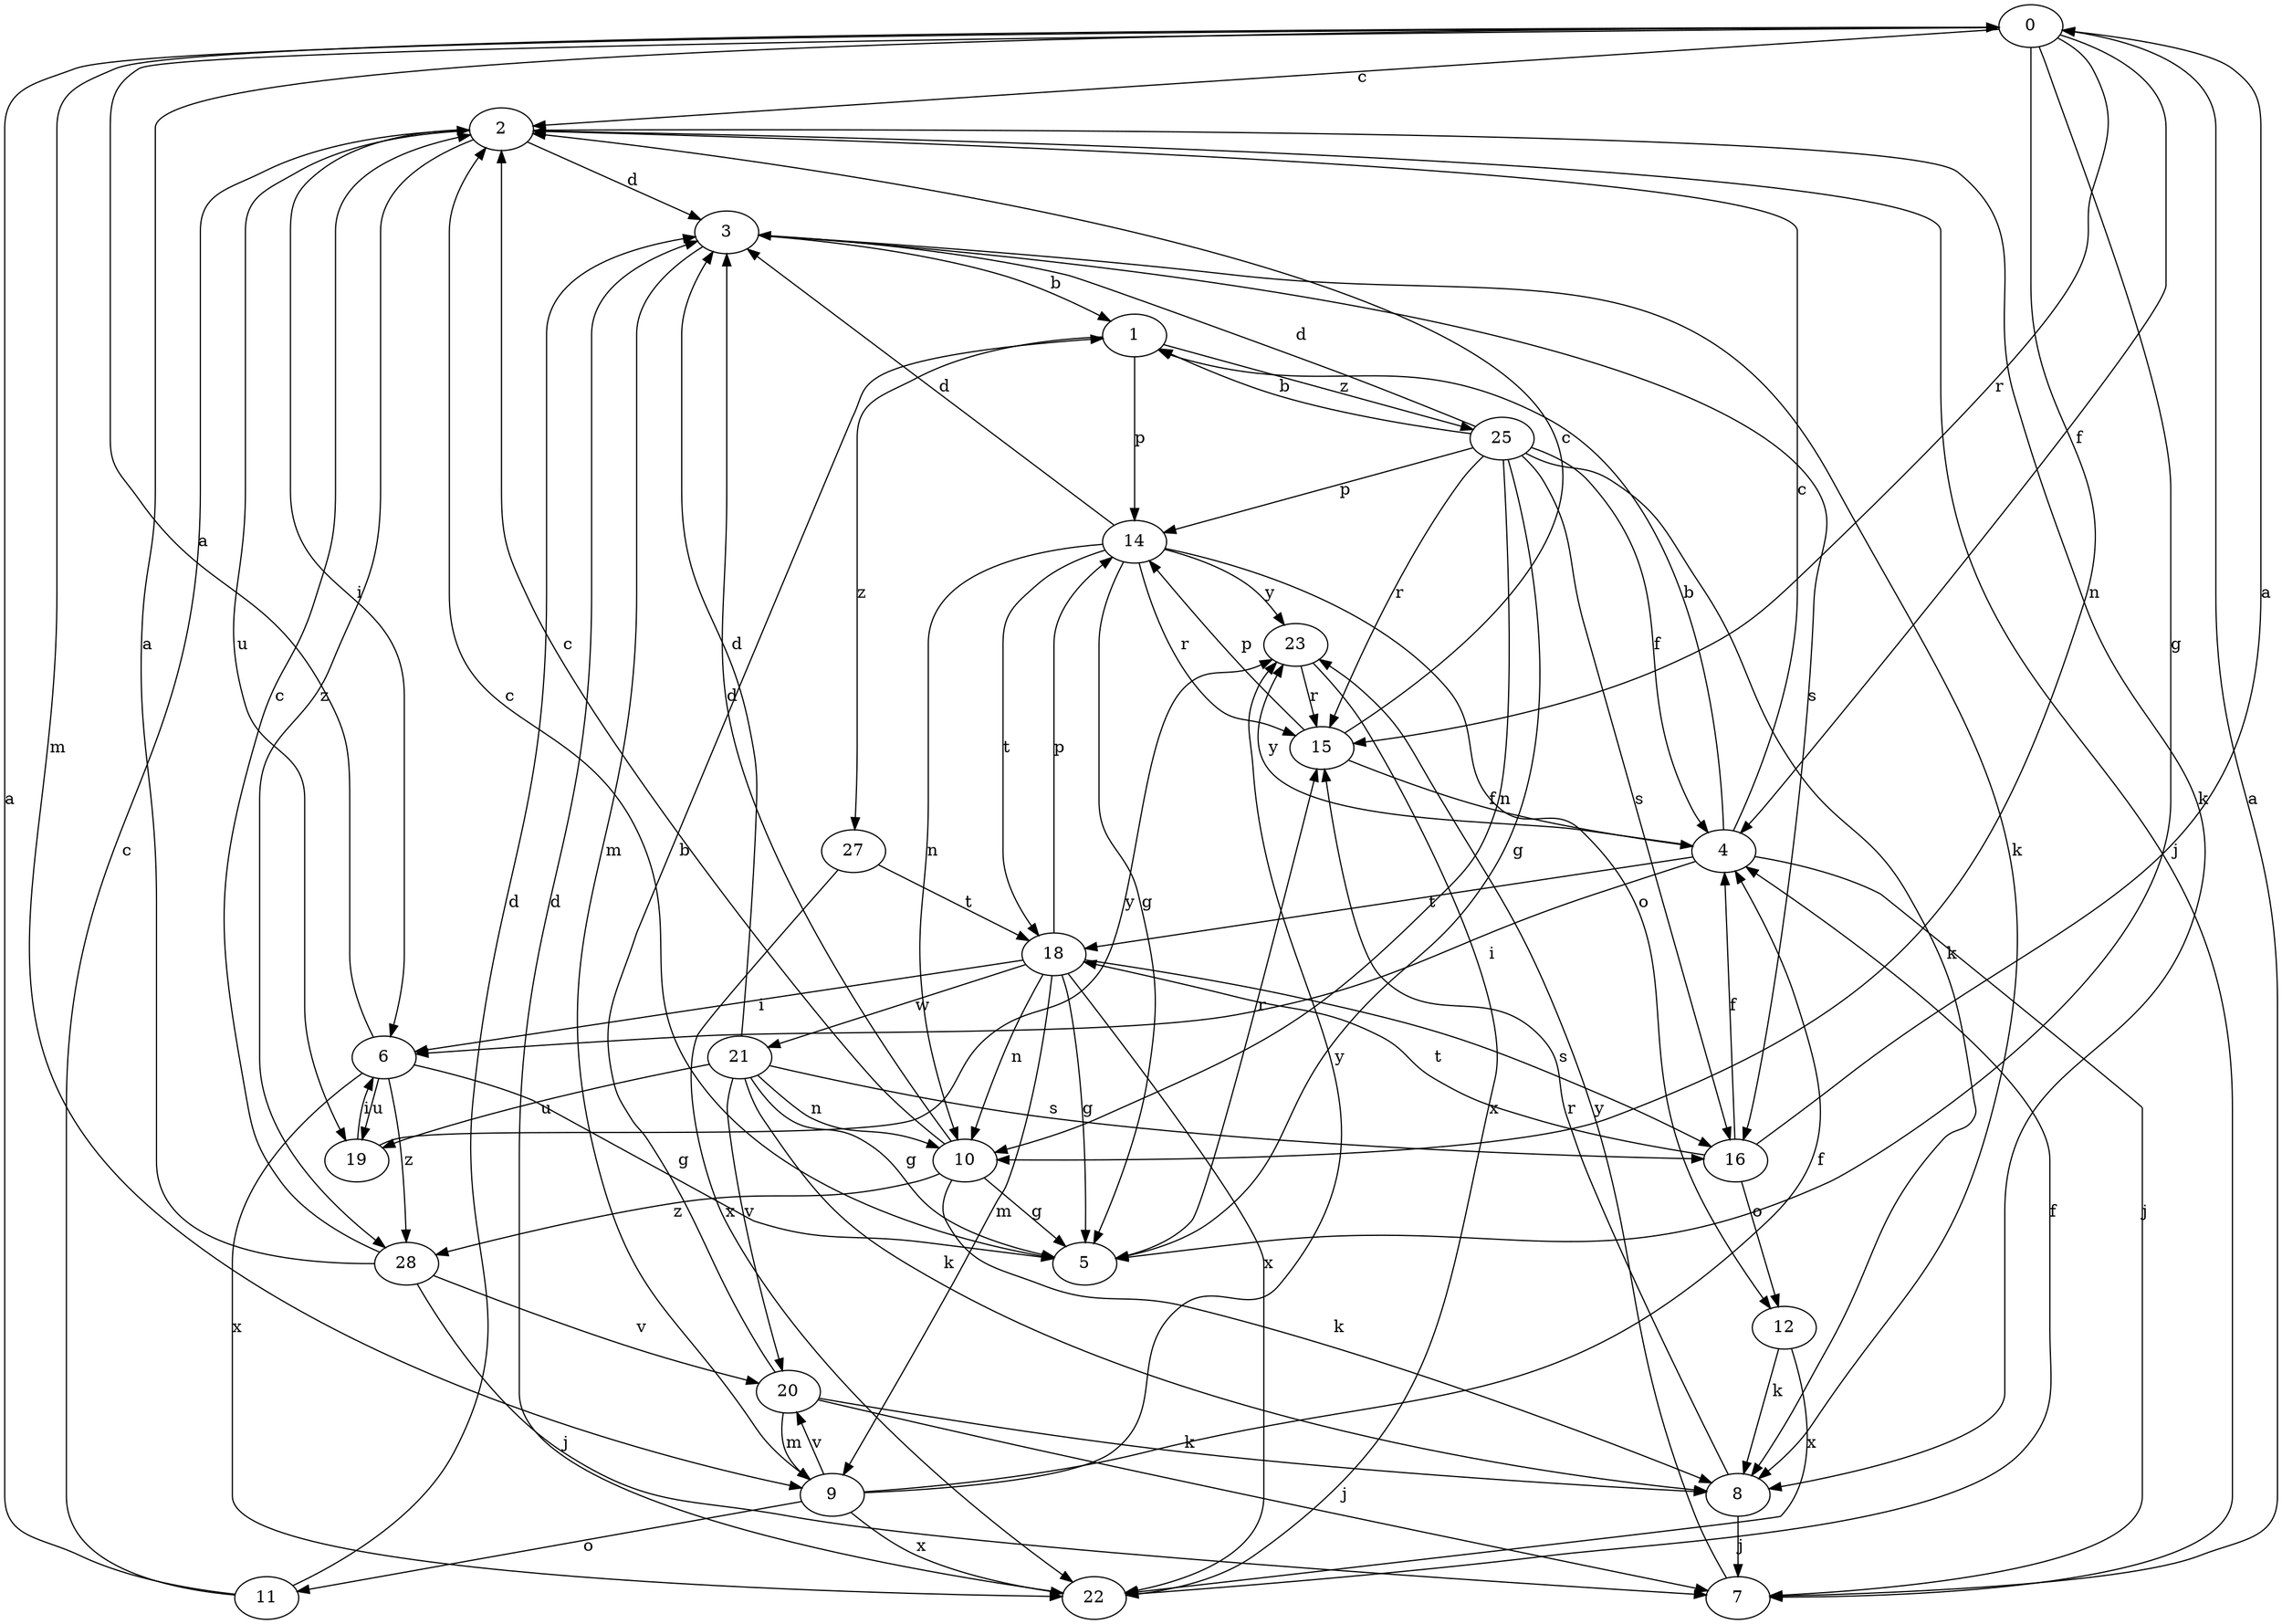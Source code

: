 strict digraph  {
0;
1;
2;
3;
4;
5;
6;
7;
8;
9;
10;
11;
12;
14;
15;
16;
18;
19;
20;
21;
22;
23;
25;
27;
28;
0 -> 2  [label=c];
0 -> 4  [label=f];
0 -> 5  [label=g];
0 -> 9  [label=m];
0 -> 10  [label=n];
0 -> 15  [label=r];
1 -> 14  [label=p];
1 -> 25  [label=z];
1 -> 27  [label=z];
2 -> 3  [label=d];
2 -> 6  [label=i];
2 -> 7  [label=j];
2 -> 8  [label=k];
2 -> 19  [label=u];
2 -> 28  [label=z];
3 -> 1  [label=b];
3 -> 8  [label=k];
3 -> 9  [label=m];
3 -> 16  [label=s];
4 -> 1  [label=b];
4 -> 2  [label=c];
4 -> 6  [label=i];
4 -> 7  [label=j];
4 -> 18  [label=t];
4 -> 23  [label=y];
5 -> 2  [label=c];
5 -> 15  [label=r];
6 -> 0  [label=a];
6 -> 5  [label=g];
6 -> 19  [label=u];
6 -> 22  [label=x];
6 -> 28  [label=z];
7 -> 0  [label=a];
7 -> 23  [label=y];
8 -> 7  [label=j];
8 -> 15  [label=r];
9 -> 4  [label=f];
9 -> 11  [label=o];
9 -> 20  [label=v];
9 -> 22  [label=x];
9 -> 23  [label=y];
10 -> 2  [label=c];
10 -> 3  [label=d];
10 -> 5  [label=g];
10 -> 8  [label=k];
10 -> 28  [label=z];
11 -> 0  [label=a];
11 -> 2  [label=c];
11 -> 3  [label=d];
12 -> 8  [label=k];
12 -> 22  [label=x];
14 -> 3  [label=d];
14 -> 5  [label=g];
14 -> 10  [label=n];
14 -> 12  [label=o];
14 -> 15  [label=r];
14 -> 18  [label=t];
14 -> 23  [label=y];
15 -> 2  [label=c];
15 -> 4  [label=f];
15 -> 14  [label=p];
16 -> 0  [label=a];
16 -> 4  [label=f];
16 -> 12  [label=o];
16 -> 18  [label=t];
18 -> 5  [label=g];
18 -> 6  [label=i];
18 -> 9  [label=m];
18 -> 10  [label=n];
18 -> 14  [label=p];
18 -> 16  [label=s];
18 -> 21  [label=w];
18 -> 22  [label=x];
19 -> 6  [label=i];
19 -> 23  [label=y];
20 -> 1  [label=b];
20 -> 7  [label=j];
20 -> 8  [label=k];
20 -> 9  [label=m];
21 -> 3  [label=d];
21 -> 5  [label=g];
21 -> 8  [label=k];
21 -> 10  [label=n];
21 -> 16  [label=s];
21 -> 19  [label=u];
21 -> 20  [label=v];
22 -> 3  [label=d];
22 -> 4  [label=f];
23 -> 15  [label=r];
23 -> 22  [label=x];
25 -> 1  [label=b];
25 -> 3  [label=d];
25 -> 4  [label=f];
25 -> 5  [label=g];
25 -> 8  [label=k];
25 -> 10  [label=n];
25 -> 14  [label=p];
25 -> 15  [label=r];
25 -> 16  [label=s];
27 -> 18  [label=t];
27 -> 22  [label=x];
28 -> 0  [label=a];
28 -> 2  [label=c];
28 -> 7  [label=j];
28 -> 20  [label=v];
}

